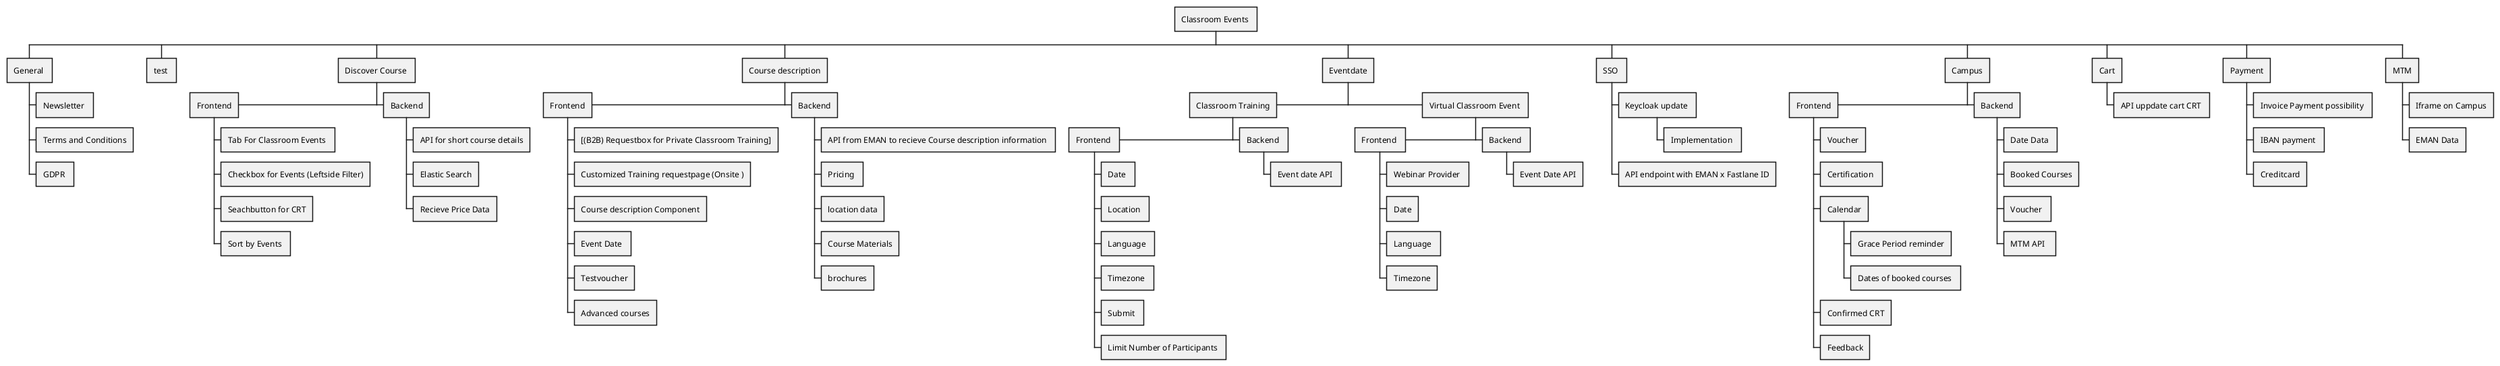 WBS Classroom Events

@startwbs

<style>
wbsDiagram {
    .Dev-rdy {
        BackgroundColor yellow    
    }

    .done {
        BackgroundColor green     
    }

    .WIP {
        BackgroundColor LightBlue
    }
    .blocked {
        BackgroundColor Orange
    }
    .missing {
        BackgroundColor Red
    }
    .out-of-scope {
        Backgroundcolor gray
    }
}

</style>

* Classroom Events 

** General 
*** Newsletter 
*** Terms and Conditions
*** GDPR 
** test 
** Discover Course 
***< Frontend
**** Tab For Classroom Events 
**** Checkbox for Events (Leftside Filter)
**** Seachbutton for CRT
**** Sort by Events 
***> Backend
**** API for short course details
**** Elastic Search
**** Recieve Price Data


** Course description
***< Frontend
**** [(B2B) Requestbox for Private Classroom Training]
**** Customized Training requestpage (Onsite )
**** Course description Component
**** Event Date 
**** Testvoucher
**** Advanced courses
***> Backend
**** API from EMAN to recieve Course description information 
**** Pricing 
**** location data
**** Course Materials
**** brochures

** Eventdate
***< Classroom Training
****< Frontend 
***** Date 
***** Location 
***** Language 
***** Timezone 
***** Submit 
***** Limit Number of Participants 
****> Backend 
***** Event date API 
***> Virtual Classroom Event 
****< Frontend 
***** Webinar Provider 
***** Date
***** Language 
***** Timezone
****> Backend 
***** Event Date API

** SSO 
*** Keycloak update 
**** Implementation 
*** API endpoint with EMAN x Fastlane ID

** Campus
***< Frontend
**** Voucher
**** Certification 
**** Calendar
***** Grace Period reminder
***** Dates of booked courses 
**** Confirmed CRT

**** Feedback
***> Backend
**** Date Data 
**** Booked Courses
**** Voucher 
**** MTM API  

** Cart
*** API uppdate cart CRT 

** Payment
*** Invoice Payment possibility 
*** IBAN payment 
*** Creditcard

** MTM
*** Iframe on Campus
*** EMAN Data


@endwbs